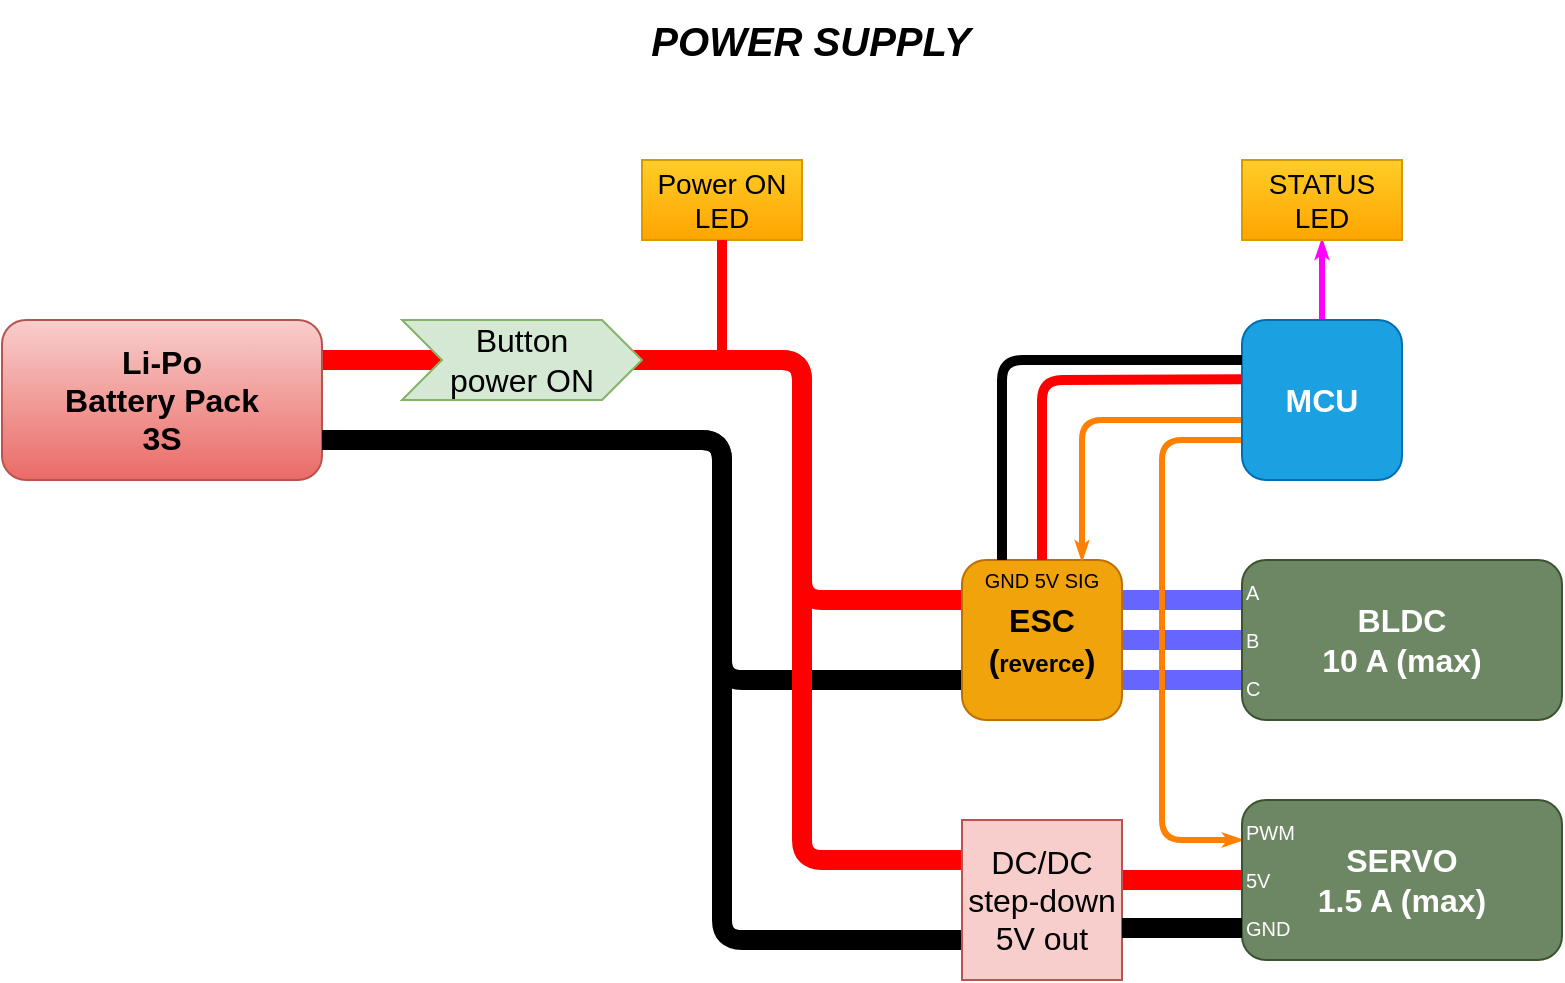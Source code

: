 <mxfile version="16.1.2" type="device"><diagram id="LEbQpBK_BzhCk1a9eABG" name="Power Supply"><mxGraphModel dx="903" dy="557" grid="1" gridSize="10" guides="1" tooltips="1" connect="1" arrows="1" fold="1" page="1" pageScale="1" pageWidth="1169" pageHeight="827" background="none" math="0" shadow="0"><root><mxCell id="0"/><mxCell id="1" parent="0"/><mxCell id="FfvLD2OUn9XbOt3bxD3V-14" value="" style="endArrow=none;html=1;rounded=1;fontColor=#FFFFFF;strokeColor=#FF0000;strokeWidth=10;exitX=1;exitY=0.25;exitDx=0;exitDy=0;entryX=1;entryY=0.5;entryDx=0;entryDy=0;" edge="1" parent="1" source="IQkqpcg_aR8TNY4zDNnI-4" target="FfvLD2OUn9XbOt3bxD3V-13"><mxGeometry width="50" height="50" relative="1" as="geometry"><mxPoint x="300" y="380" as="sourcePoint"/><mxPoint x="350" y="330" as="targetPoint"/></mxGeometry></mxCell><mxCell id="hRBoX0cKJv2C7A1c1I82-8" value="POWER SUPPLY" style="text;html=1;strokeColor=none;fillColor=none;align=center;verticalAlign=middle;whiteSpace=wrap;rounded=0;fontStyle=3;fontSize=20;" parent="1" vertex="1"><mxGeometry x="497" y="160" width="175" height="40" as="geometry"/></mxCell><mxCell id="IQkqpcg_aR8TNY4zDNnI-3" style="edgeStyle=orthogonalEdgeStyle;rounded=1;orthogonalLoop=1;jettySize=auto;html=1;entryX=0;entryY=0.75;entryDx=0;entryDy=0;endArrow=none;endFill=0;strokeColor=#000000;strokeWidth=10;exitX=1;exitY=0.75;exitDx=0;exitDy=0;" parent="1" source="IQkqpcg_aR8TNY4zDNnI-4" target="IQkqpcg_aR8TNY4zDNnI-15" edge="1"><mxGeometry relative="1" as="geometry"><mxPoint x="290" y="520" as="sourcePoint"/><Array as="points"><mxPoint x="540" y="380"/><mxPoint x="540" y="500"/></Array></mxGeometry></mxCell><mxCell id="IQkqpcg_aR8TNY4zDNnI-4" value="Li-Po&lt;br&gt;Battery Pack&lt;br&gt;3S" style="rounded=1;whiteSpace=wrap;html=1;fillColor=#f8cecc;strokeColor=#b85450;gradientColor=#ea6b66;fontSize=16;fontStyle=1;glass=0;shadow=0;sketch=0;" parent="1" vertex="1"><mxGeometry x="180" y="320" width="160" height="80" as="geometry"/></mxCell><mxCell id="IQkqpcg_aR8TNY4zDNnI-9" style="edgeStyle=orthogonalEdgeStyle;rounded=1;orthogonalLoop=1;jettySize=auto;html=1;endArrow=none;endFill=0;strokeColor=#FF0000;strokeWidth=10;exitX=0;exitY=0.25;exitDx=0;exitDy=0;entryX=0;entryY=0.5;entryDx=0;entryDy=0;" parent="1" source="IQkqpcg_aR8TNY4zDNnI-15" target="FfvLD2OUn9XbOt3bxD3V-13" edge="1"><mxGeometry relative="1" as="geometry"><mxPoint x="730" y="460" as="sourcePoint"/><mxPoint x="500" y="340" as="targetPoint"/><Array as="points"><mxPoint x="580" y="460"/><mxPoint x="580" y="340"/></Array></mxGeometry></mxCell><mxCell id="IQkqpcg_aR8TNY4zDNnI-11" style="edgeStyle=orthogonalEdgeStyle;rounded=1;orthogonalLoop=1;jettySize=auto;html=1;exitX=1;exitY=0.25;exitDx=0;exitDy=0;fontSize=14;endArrow=none;endFill=0;strokeColor=#6666FF;strokeWidth=10;entryX=0;entryY=0.25;entryDx=0;entryDy=0;" parent="1" source="IQkqpcg_aR8TNY4zDNnI-15" target="IQkqpcg_aR8TNY4zDNnI-18" edge="1"><mxGeometry relative="1" as="geometry"><mxPoint x="890" y="460" as="targetPoint"/></mxGeometry></mxCell><mxCell id="IQkqpcg_aR8TNY4zDNnI-12" style="edgeStyle=orthogonalEdgeStyle;rounded=1;orthogonalLoop=1;jettySize=auto;html=1;exitX=1;exitY=0.5;exitDx=0;exitDy=0;entryX=0;entryY=0.5;entryDx=0;entryDy=0;fontSize=14;endArrow=none;endFill=0;strokeColor=#6666FF;strokeWidth=10;" parent="1" source="IQkqpcg_aR8TNY4zDNnI-15" target="IQkqpcg_aR8TNY4zDNnI-18" edge="1"><mxGeometry relative="1" as="geometry"><mxPoint x="780" y="480" as="targetPoint"/></mxGeometry></mxCell><mxCell id="IQkqpcg_aR8TNY4zDNnI-13" style="edgeStyle=orthogonalEdgeStyle;rounded=1;orthogonalLoop=1;jettySize=auto;html=1;exitX=1;exitY=0.75;exitDx=0;exitDy=0;entryX=0;entryY=0.75;entryDx=0;entryDy=0;fontSize=14;endArrow=none;endFill=0;strokeColor=#6666FF;strokeWidth=10;" parent="1" source="IQkqpcg_aR8TNY4zDNnI-15" target="IQkqpcg_aR8TNY4zDNnI-18" edge="1"><mxGeometry relative="1" as="geometry"/></mxCell><mxCell id="IQkqpcg_aR8TNY4zDNnI-14" style="edgeStyle=orthogonalEdgeStyle;rounded=1;orthogonalLoop=1;jettySize=auto;html=1;fontSize=14;endArrow=none;endFill=0;strokeColor=#FF0000;strokeWidth=10;entryX=0;entryY=0.25;entryDx=0;entryDy=0;exitX=0;exitY=0.5;exitDx=0;exitDy=0;" parent="1" source="FfvLD2OUn9XbOt3bxD3V-13" target="FfvLD2OUn9XbOt3bxD3V-2" edge="1"><mxGeometry relative="1" as="geometry"><mxPoint x="280" y="600" as="targetPoint"/><Array as="points"><mxPoint x="580" y="340"/><mxPoint x="580" y="590"/></Array><mxPoint x="500" y="350" as="sourcePoint"/></mxGeometry></mxCell><mxCell id="IQkqpcg_aR8TNY4zDNnI-15" value="ESC&lt;br&gt;(&lt;font style=&quot;font-size: 12px&quot;&gt;reverce&lt;/font&gt;)" style="rounded=1;whiteSpace=wrap;html=1;fillColor=#f0a30a;strokeColor=#BD7000;fontSize=16;fontStyle=1;fontColor=#000000;" parent="1" vertex="1"><mxGeometry x="660" y="440" width="80" height="80" as="geometry"/></mxCell><mxCell id="IQkqpcg_aR8TNY4zDNnI-18" value="&lt;font style=&quot;font-size: 16px&quot;&gt;&lt;b&gt;BLDC&lt;br&gt;10 A (max)&lt;br&gt;&lt;/b&gt;&lt;/font&gt;" style="rounded=1;whiteSpace=wrap;html=1;fillColor=#6d8764;strokeColor=#3A5431;fontColor=#ffffff;" parent="1" vertex="1"><mxGeometry x="800" y="440" width="160" height="80" as="geometry"/></mxCell><mxCell id="IQkqpcg_aR8TNY4zDNnI-22" style="edgeStyle=orthogonalEdgeStyle;rounded=1;orthogonalLoop=1;jettySize=auto;html=1;entryX=0.75;entryY=0;entryDx=0;entryDy=0;fontSize=14;startArrow=none;startFill=0;endArrow=classicThin;endFill=1;startSize=0;endSize=0;strokeColor=#FF8000;strokeWidth=3;exitX=0;exitY=0.625;exitDx=0;exitDy=0;exitPerimeter=0;" parent="1" source="IQkqpcg_aR8TNY4zDNnI-26" target="IQkqpcg_aR8TNY4zDNnI-15" edge="1"><mxGeometry relative="1" as="geometry"><Array as="points"><mxPoint x="720" y="370"/></Array><mxPoint x="680" y="380" as="sourcePoint"/></mxGeometry></mxCell><mxCell id="IQkqpcg_aR8TNY4zDNnI-25" style="edgeStyle=orthogonalEdgeStyle;rounded=1;orthogonalLoop=1;jettySize=auto;html=1;fontSize=14;startArrow=none;startFill=0;endArrow=classicThin;endFill=1;startSize=0;endSize=0;strokeColor=#FF8000;strokeWidth=3;entryX=0;entryY=0.25;entryDx=0;entryDy=0;exitX=0;exitY=0.75;exitDx=0;exitDy=0;" parent="1" source="IQkqpcg_aR8TNY4zDNnI-26" target="IQkqpcg_aR8TNY4zDNnI-29" edge="1"><mxGeometry relative="1" as="geometry"><mxPoint x="760" y="620" as="targetPoint"/><Array as="points"><mxPoint x="760" y="380"/><mxPoint x="760" y="580"/></Array><mxPoint x="600" y="400" as="sourcePoint"/></mxGeometry></mxCell><mxCell id="IQkqpcg_aR8TNY4zDNnI-46" style="edgeStyle=orthogonalEdgeStyle;rounded=1;orthogonalLoop=1;jettySize=auto;html=1;exitX=0.5;exitY=0;exitDx=0;exitDy=0;entryX=0.5;entryY=1;entryDx=0;entryDy=0;endArrow=classicThin;endFill=1;endSize=0;strokeColor=#FF00FF;strokeWidth=3;" parent="1" source="IQkqpcg_aR8TNY4zDNnI-26" target="IQkqpcg_aR8TNY4zDNnI-45" edge="1"><mxGeometry relative="1" as="geometry"/></mxCell><mxCell id="IQkqpcg_aR8TNY4zDNnI-26" value="&lt;b&gt;MCU&lt;/b&gt;" style="rounded=1;whiteSpace=wrap;html=1;fontSize=16;fillColor=#1ba1e2;fontColor=#ffffff;strokeColor=#006EAF;" parent="1" vertex="1"><mxGeometry x="800" y="320" width="80" height="80" as="geometry"/></mxCell><mxCell id="IQkqpcg_aR8TNY4zDNnI-27" style="edgeStyle=orthogonalEdgeStyle;rounded=1;orthogonalLoop=1;jettySize=auto;html=1;exitX=0;exitY=0.5;exitDx=0;exitDy=0;fontSize=14;endArrow=none;endFill=0;strokeColor=#FF0000;strokeWidth=10;entryX=1;entryY=0.375;entryDx=0;entryDy=0;entryPerimeter=0;" parent="1" source="IQkqpcg_aR8TNY4zDNnI-29" target="FfvLD2OUn9XbOt3bxD3V-2" edge="1"><mxGeometry relative="1" as="geometry"><Array as="points"/><mxPoint x="645.0" y="600" as="targetPoint"/></mxGeometry></mxCell><mxCell id="IQkqpcg_aR8TNY4zDNnI-28" style="edgeStyle=orthogonalEdgeStyle;rounded=1;orthogonalLoop=1;jettySize=auto;html=1;fontSize=14;endArrow=none;endFill=0;strokeColor=#000000;strokeWidth=10;entryX=1;entryY=0.75;entryDx=0;entryDy=0;exitX=0;exitY=0.75;exitDx=0;exitDy=0;" parent="1" source="FfvLD2OUn9XbOt3bxD3V-2" target="IQkqpcg_aR8TNY4zDNnI-4" edge="1"><mxGeometry relative="1" as="geometry"><mxPoint x="780" y="550" as="targetPoint"/><mxPoint x="580" y="600" as="sourcePoint"/><Array as="points"><mxPoint x="540" y="630"/><mxPoint x="540" y="380"/></Array></mxGeometry></mxCell><mxCell id="IQkqpcg_aR8TNY4zDNnI-29" value="&lt;font style=&quot;font-size: 16px&quot;&gt;&lt;b&gt;SERVO&lt;br&gt;1.5 A (max)&lt;br&gt;&lt;/b&gt;&lt;/font&gt;" style="rounded=1;whiteSpace=wrap;html=1;fillColor=#6d8764;strokeColor=#3A5431;fontColor=#ffffff;" parent="1" vertex="1"><mxGeometry x="800" y="560" width="160" height="80" as="geometry"/></mxCell><mxCell id="IQkqpcg_aR8TNY4zDNnI-43" value="Power ON LED" style="whiteSpace=wrap;html=1;fontSize=14;rounded=0;fillColor=#ffcd28;gradientColor=#ffa500;strokeColor=#d79b00;" parent="1" vertex="1"><mxGeometry x="500" y="240" width="80" height="40" as="geometry"/></mxCell><mxCell id="IQkqpcg_aR8TNY4zDNnI-45" value="STATUS LED" style="whiteSpace=wrap;html=1;fontSize=14;rounded=0;fillColor=#ffcd28;gradientColor=#ffa500;strokeColor=#d79b00;" parent="1" vertex="1"><mxGeometry x="800" y="240" width="80" height="40" as="geometry"/></mxCell><mxCell id="voj8xW2I_mGTjlNnSRZ0-5" value="GND 5V SIG" style="text;html=1;strokeColor=none;fillColor=none;align=center;verticalAlign=middle;whiteSpace=wrap;rounded=0;fontSize=10;" parent="1" vertex="1"><mxGeometry x="660" y="440" width="80" height="20" as="geometry"/></mxCell><mxCell id="voj8xW2I_mGTjlNnSRZ0-6" value="PWM&lt;br&gt;&lt;br&gt;5V&lt;br&gt;&lt;br&gt;GND" style="text;html=1;strokeColor=none;fillColor=none;align=left;verticalAlign=middle;whiteSpace=wrap;rounded=0;fontSize=10;fontColor=#FFFFFF;" parent="1" vertex="1"><mxGeometry x="800" y="560" width="30" height="80" as="geometry"/></mxCell><mxCell id="voj8xW2I_mGTjlNnSRZ0-7" value="A&lt;br&gt;&lt;br&gt;B&lt;br&gt;&lt;br&gt;C" style="text;html=1;strokeColor=none;fillColor=none;align=left;verticalAlign=middle;whiteSpace=wrap;rounded=0;fontSize=10;fontColor=#FFFFFF;" parent="1" vertex="1"><mxGeometry x="800" y="440" width="30" height="80" as="geometry"/></mxCell><mxCell id="FfvLD2OUn9XbOt3bxD3V-2" value="DC/DC step-down&lt;br style=&quot;font-size: 16px;&quot;&gt;5V out" style="rounded=0;whiteSpace=wrap;html=1;fillColor=#f8cecc;strokeColor=#b85450;fontSize=16;" vertex="1" parent="1"><mxGeometry x="660" y="570" width="80" height="80" as="geometry"/></mxCell><mxCell id="FfvLD2OUn9XbOt3bxD3V-5" value="" style="endArrow=none;html=1;rounded=1;fontColor=#FFFFFF;exitX=0.5;exitY=0;exitDx=0;exitDy=0;strokeColor=#FF0000;strokeWidth=5;fillColor=#f8cecc;entryX=-0.003;entryY=0.37;entryDx=0;entryDy=0;entryPerimeter=0;" edge="1" parent="1" source="IQkqpcg_aR8TNY4zDNnI-15" target="IQkqpcg_aR8TNY4zDNnI-26"><mxGeometry width="50" height="50" relative="1" as="geometry"><mxPoint x="700" y="430" as="sourcePoint"/><mxPoint x="720" y="340" as="targetPoint"/><Array as="points"><mxPoint x="700" y="350"/></Array></mxGeometry></mxCell><mxCell id="FfvLD2OUn9XbOt3bxD3V-7" value="" style="endArrow=none;html=1;rounded=1;fontColor=#FFFFFF;strokeColor=#000000;strokeWidth=5;fillColor=#f8cecc;entryX=0;entryY=0.25;entryDx=0;entryDy=0;exitX=0.25;exitY=0;exitDx=0;exitDy=0;" edge="1" parent="1" source="IQkqpcg_aR8TNY4zDNnI-15" target="IQkqpcg_aR8TNY4zDNnI-26"><mxGeometry width="50" height="50" relative="1" as="geometry"><mxPoint x="680" y="430" as="sourcePoint"/><mxPoint x="710" y="320" as="targetPoint"/><Array as="points"><mxPoint x="680" y="393"/><mxPoint x="680" y="340"/></Array></mxGeometry></mxCell><mxCell id="FfvLD2OUn9XbOt3bxD3V-8" style="edgeStyle=orthogonalEdgeStyle;rounded=1;orthogonalLoop=1;jettySize=auto;html=1;exitX=0;exitY=0.5;exitDx=0;exitDy=0;fontSize=14;endArrow=none;endFill=0;strokeColor=#000000;strokeWidth=10;entryX=1;entryY=0.375;entryDx=0;entryDy=0;entryPerimeter=0;" edge="1" parent="1"><mxGeometry relative="1" as="geometry"><Array as="points"/><mxPoint x="800" y="624" as="sourcePoint"/><mxPoint x="740" y="624" as="targetPoint"/></mxGeometry></mxCell><mxCell id="FfvLD2OUn9XbOt3bxD3V-13" value="Button&lt;br&gt;power ON" style="shape=step;perimeter=stepPerimeter;whiteSpace=wrap;html=1;fixedSize=1;fillColor=#d5e8d4;strokeColor=#82b366;fontSize=16;" vertex="1" parent="1"><mxGeometry x="380" y="320" width="120" height="40" as="geometry"/></mxCell><mxCell id="FfvLD2OUn9XbOt3bxD3V-15" value="" style="endArrow=none;html=1;rounded=1;fontColor=#FFFFFF;strokeColor=#FF0000;strokeWidth=5;entryX=0.5;entryY=1;entryDx=0;entryDy=0;" edge="1" parent="1" target="IQkqpcg_aR8TNY4zDNnI-43"><mxGeometry width="50" height="50" relative="1" as="geometry"><mxPoint x="540" y="340" as="sourcePoint"/><mxPoint x="610" y="330" as="targetPoint"/></mxGeometry></mxCell></root></mxGraphModel></diagram></mxfile>